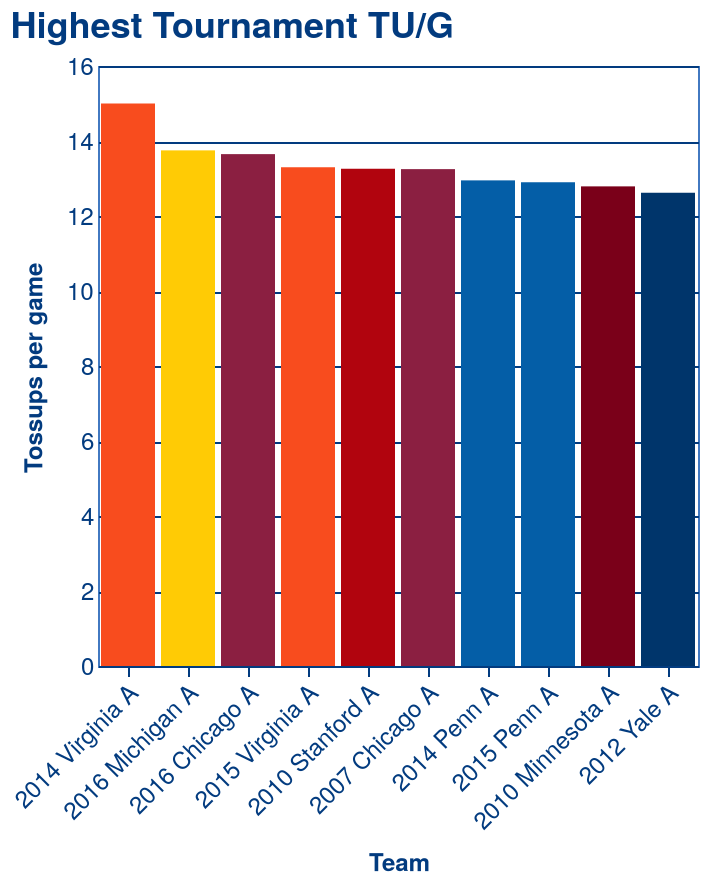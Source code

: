 {
  "$schema": "https://vega.github.io/schema/vega-lite/v5.json",
  "config": {
    "axisX": {
      "domain": true,
      "domainColor": "#023B7F",
      "domainWidth": 1,
      "grid": false,
      "labelAngle": 0,
      "labelColor": "#023B7F",
      "labelFont": "Helvetica Neue",
      "labelFontSize": 12,
      "tickColor": "#023B7F",
      "titleColor": "#023B7F",
      "titleFont": "Helvetica Neue",
      "titleFontSize": 12,
      "titlePadding": 10
    },
    "axisY": {
      "domain": false,
      "grid": true,
      "gridColor": "#023B7F",
      "gridWidth": 1,
      "labelAngle": 0,
      "labelColor": "#023B7F",
      "labelFont": "Helvetica Neue",
      "labelFontSize": 12,
      "ticks": false,
      "titleColor": "#023B7F",
      "titleFont": "Helvetica Neue",
      "titleFontSize": 12,
      "titlePadding": 10
    },
    "mark": {
      "color": "#4279C1",
      "fill": "#7EB7FD"
    },
    "title": {
      "anchor": "start",
      "color": "#023B7F",
      "font": "Helvetica Neue",
      "fontSize": 18
    },
    "view": {
      "height": 300,
      "stroke": "#4279C1",
      "width": 300
    }
  },
  "data": {
    "name": "data-a66e127ff94e8c6ac1ab87b62210f411"
  },
  "datasets": {
    "data-a66e127ff94e8c6ac1ab87b62210f411": [
      {
        "team": "Virginia A",
        "team_tournament": "2014 Virginia A",
        "tournament": "ACF Nationals 2014",
        "tupg": 15.0
      },
      {
        "team": "Michigan A",
        "team_tournament": "2016 Michigan A",
        "tournament": "ACF Nationals 2016",
        "tupg": 13.75
      },
      {
        "team": "Chicago A",
        "team_tournament": "2016 Chicago A",
        "tournament": "ACF Nationals 2016",
        "tupg": 13.65
      },
      {
        "team": "Virginia A",
        "team_tournament": "2015 Virginia A",
        "tournament": "ACF Nationals 2015",
        "tupg": 13.3
      },
      {
        "team": "Stanford A",
        "team_tournament": "2010 Stanford A",
        "tournament": "ACF Nationals 2010",
        "tupg": 13.26
      },
      {
        "team": "Chicago A",
        "team_tournament": "2007 Chicago A",
        "tournament": "ACF Nationals 2007",
        "tupg": 13.25
      },
      {
        "team": "Penn A",
        "team_tournament": "2014 Penn A",
        "tournament": "ACF Nationals 2014",
        "tupg": 12.95
      },
      {
        "team": "Penn A",
        "team_tournament": "2015 Penn A",
        "tournament": "ACF Nationals 2015",
        "tupg": 12.9
      },
      {
        "team": "Minnesota A",
        "team_tournament": "2010 Minnesota A",
        "tournament": "ACF Nationals 2010",
        "tupg": 12.79
      },
      {
        "team": "Yale A",
        "team_tournament": "2012 Yale A",
        "tournament": "ACF Nationals 2012",
        "tupg": 12.62
      }
    ]
  },
  "encoding": {
    "fill": {
      "field": "team",
      "legend": null,
      "scale": {
        "domain": [
          "Virginia A",
          "Chicago A",
          "Michigan A",
          "Penn A",
          "Yale A",
          "Stanford A",
          "Minnesota A"
        ],
        "range": [
          "#F84C1E",
          "#8B1F41",
          "#FFCB05",
          "#045ea7",
          "#00356B",
          "#B1040E",
          "#7A0019"
        ]
      },
      "title": "Team",
      "type": "nominal"
    },
    "tooltip": [
      {
        "field": "team",
        "type": "nominal"
      },
      {
        "field": "tournament",
        "type": "nominal"
      },
      {
        "field": "tupg",
        "type": "quantitative"
      }
    ],
    "x": {
      "axis": {
        "labelAngle": 315
      },
      "field": "team_tournament",
      "sort": [
        "ppg"
      ],
      "title": "Team",
      "type": "nominal"
    },
    "y": {
      "field": "tupg",
      "title": "Tossups per game",
      "type": "quantitative"
    }
  },
  "mark": "bar",
  "title": "Highest Tournament TU/G"
}